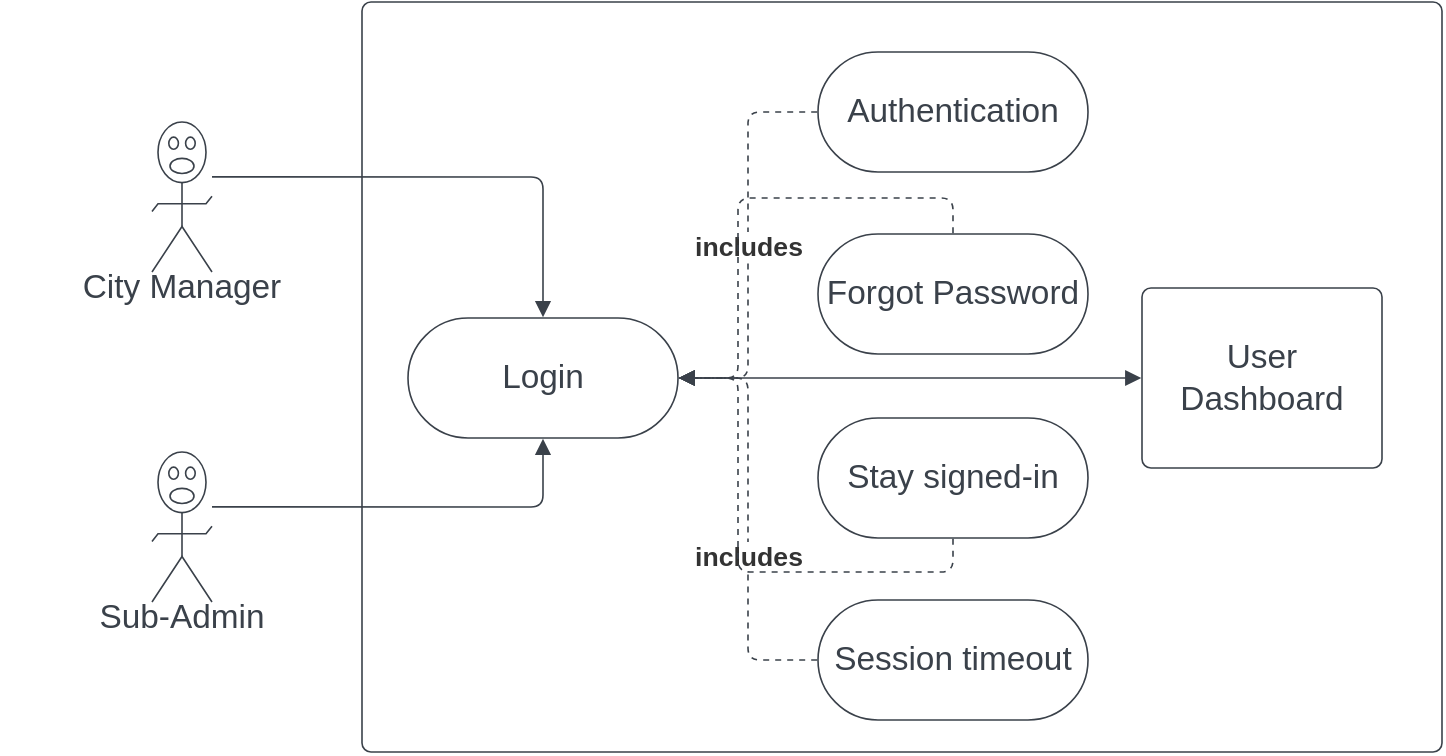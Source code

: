 <mxfile version="20.5.3" type="device" pages="3"><diagram id="jWNrxcpt-G9r0WVNbMKK" name="Users"><mxGraphModel dx="1158" dy="555" grid="1" gridSize="10" guides="1" tooltips="1" connect="1" arrows="1" fold="1" page="1" pageScale="1" pageWidth="827" pageHeight="1169" math="0" shadow="0"><root><mxCell id="0"/><mxCell id="1" parent="0"/><UserObject label="" lucidchartObjectId="yZh8V0Gc64QO" id="uWPKsulD9rNbt4bxBwS5-1"><mxCell style="html=1;overflow=block;blockSpacing=1;whiteSpace=wrap;fontSize=13;spacing=3.8;strokeColor=#3a414a;strokeOpacity=100;rounded=1;absoluteArcSize=1;arcSize=9;strokeWidth=0.8;" vertex="1" parent="1"><mxGeometry x="220" y="110" width="540" height="375" as="geometry"/></mxCell></UserObject><UserObject label="Login" lucidchartObjectId="q2h81jKh~KDz" id="uWPKsulD9rNbt4bxBwS5-2"><mxCell style="html=1;overflow=block;blockSpacing=1;whiteSpace=wrap;rounded=1;arcSize=50;fontSize=16.7;fontColor=#3a414a;spacing=3.8;strokeColor=#3a414a;strokeOpacity=100;strokeWidth=0.8;" vertex="1" parent="1"><mxGeometry x="243" y="268" width="135" height="60" as="geometry"/></mxCell></UserObject><UserObject label="" lucidchartObjectId="82h8BIfQ_LFm" id="uWPKsulD9rNbt4bxBwS5-3"><mxCell style="html=1;jettySize=18;whiteSpace=wrap;fontSize=13;strokeColor=#3a414a;strokeOpacity=100;strokeWidth=0.8;rounded=1;arcSize=12;edgeStyle=orthogonalEdgeStyle;startArrow=none;endArrow=block;endFill=1;exitX=1;exitY=0.366;exitPerimeter=0;entryX=0.5;entryY=-0.006;entryPerimeter=0;" edge="1" parent="1" source="uWPKsulD9rNbt4bxBwS5-5" target="uWPKsulD9rNbt4bxBwS5-2"><mxGeometry width="100" height="100" relative="1" as="geometry"><Array as="points"><mxPoint x="310" y="197"/></Array></mxGeometry></mxCell></UserObject><mxCell id="uWPKsulD9rNbt4bxBwS5-4" value="" style="group;dropTarget=0;pointerEvents=0;" vertex="1" parent="1"><mxGeometry x="40" y="170" width="180" height="105" as="geometry"/></mxCell><UserObject label="" lucidchartObjectId="mZh86he4M5zM" id="uWPKsulD9rNbt4bxBwS5-5"><mxCell style="html=1;overflow=block;blockSpacing=1;whiteSpace=wrap;shape=mxgraph.lean_mapping.verbal;fontSize=13;spacing=0;strokeColor=#3a414a;strokeOpacity=100;rounded=1;absoluteArcSize=1;arcSize=9;strokeWidth=0.8;" vertex="1" parent="uWPKsulD9rNbt4bxBwS5-4"><mxGeometry x="75" width="30" height="75" as="geometry"/></mxCell></UserObject><UserObject label="City Manager" lucidchartObjectId="Z4h8nuD.qc~n" id="uWPKsulD9rNbt4bxBwS5-6"><mxCell style="html=1;overflow=block;blockSpacing=1;whiteSpace=wrap;fontSize=16.7;fontColor=#3a414a;spacing=3.8;strokeOpacity=0;fillOpacity=0;rounded=1;absoluteArcSize=1;arcSize=9;fillColor=#ffffff;strokeWidth=0.8;" vertex="1" parent="uWPKsulD9rNbt4bxBwS5-4"><mxGeometry y="60" width="180" height="45" as="geometry"/></mxCell></UserObject><mxCell id="uWPKsulD9rNbt4bxBwS5-7" value="" style="group;dropTarget=0;pointerEvents=0;" vertex="1" parent="1"><mxGeometry x="40" y="335" width="180" height="107" as="geometry"/></mxCell><UserObject label="" lucidchartObjectId="g6h8qJJZqXHo" id="uWPKsulD9rNbt4bxBwS5-8"><mxCell style="html=1;overflow=block;blockSpacing=1;whiteSpace=wrap;shape=mxgraph.lean_mapping.verbal;fontSize=13;spacing=0;strokeColor=#3a414a;strokeOpacity=100;rounded=1;absoluteArcSize=1;arcSize=9;strokeWidth=0.8;" vertex="1" parent="uWPKsulD9rNbt4bxBwS5-7"><mxGeometry x="75" width="30" height="75" as="geometry"/></mxCell></UserObject><UserObject label="Sub-Admin" lucidchartObjectId="g6h8cE0UDN9p" id="uWPKsulD9rNbt4bxBwS5-9"><mxCell style="html=1;overflow=block;blockSpacing=1;whiteSpace=wrap;fontSize=16.7;fontColor=#3a414a;spacing=3.8;strokeOpacity=0;fillOpacity=0;rounded=1;absoluteArcSize=1;arcSize=9;fillColor=#ffffff;strokeWidth=0.8;" vertex="1" parent="uWPKsulD9rNbt4bxBwS5-7"><mxGeometry y="59" width="180" height="48" as="geometry"/></mxCell></UserObject><UserObject label="Authentication" lucidchartObjectId="wai8hxqhTh-p" id="uWPKsulD9rNbt4bxBwS5-10"><mxCell style="html=1;overflow=block;blockSpacing=1;whiteSpace=wrap;rounded=1;arcSize=50;fontSize=16.7;fontColor=#3a414a;spacing=3.8;strokeColor=#3a414a;strokeOpacity=100;strokeWidth=0.8;" vertex="1" parent="1"><mxGeometry x="448" y="135" width="135" height="60" as="geometry"/></mxCell></UserObject><UserObject label="Stay signed-in" lucidchartObjectId="xai8FbJ4L5y2" id="uWPKsulD9rNbt4bxBwS5-11"><mxCell style="html=1;overflow=block;blockSpacing=1;whiteSpace=wrap;rounded=1;arcSize=50;fontSize=16.7;fontColor=#3a414a;spacing=3.8;strokeColor=#3a414a;strokeOpacity=100;strokeWidth=0.8;" vertex="1" parent="1"><mxGeometry x="448" y="318" width="135" height="60" as="geometry"/></mxCell></UserObject><UserObject label="Session timeout" lucidchartObjectId="yai8fsPDr_Tx" id="uWPKsulD9rNbt4bxBwS5-12"><mxCell style="html=1;overflow=block;blockSpacing=1;whiteSpace=wrap;rounded=1;arcSize=50;fontSize=16.7;fontColor=#3a414a;spacing=3.8;strokeColor=#3a414a;strokeOpacity=100;strokeWidth=0.8;" vertex="1" parent="1"><mxGeometry x="448" y="409" width="135" height="60" as="geometry"/></mxCell></UserObject><UserObject label="Forgot Password" lucidchartObjectId="Kai87-ap1DCA" id="uWPKsulD9rNbt4bxBwS5-13"><mxCell style="html=1;overflow=block;blockSpacing=1;whiteSpace=wrap;rounded=1;arcSize=50;fontSize=16.7;fontColor=#3a414a;spacing=3.8;strokeColor=#3a414a;strokeOpacity=100;strokeWidth=0.8;" vertex="1" parent="1"><mxGeometry x="448" y="226" width="135" height="60" as="geometry"/></mxCell></UserObject><UserObject label="" lucidchartObjectId="Gci8zUSdOqdt" id="uWPKsulD9rNbt4bxBwS5-14"><mxCell style="html=1;jettySize=18;whiteSpace=wrap;fontSize=13;strokeColor=#3a414a;strokeOpacity=100;dashed=1;fixDash=1;strokeWidth=0.8;rounded=1;arcSize=12;edgeStyle=orthogonalEdgeStyle;startArrow=none;endArrow=block;endFill=1;exitX=-0.003;exitY=0.5;exitPerimeter=0;entryX=1.003;entryY=0.5;entryPerimeter=0;" edge="1" parent="1" source="uWPKsulD9rNbt4bxBwS5-10" target="uWPKsulD9rNbt4bxBwS5-2"><mxGeometry width="100" height="100" relative="1" as="geometry"><Array as="points"/></mxGeometry></mxCell></UserObject><mxCell id="uWPKsulD9rNbt4bxBwS5-15" value="includes" style="text;html=1;resizable=0;labelBackgroundColor=default;align=center;verticalAlign=middle;fontStyle=1;fontColor=#333333;fontSize=13.3;" vertex="1" parent="uWPKsulD9rNbt4bxBwS5-14"><mxGeometry relative="1" as="geometry"/></mxCell><UserObject label="" lucidchartObjectId="vdi8HotN_A3S" id="uWPKsulD9rNbt4bxBwS5-16"><mxCell style="html=1;jettySize=18;whiteSpace=wrap;fontSize=13;strokeColor=#3a414a;strokeOpacity=100;dashed=1;fixDash=1;strokeWidth=0.8;rounded=1;arcSize=12;edgeStyle=orthogonalEdgeStyle;startArrow=none;endArrow=block;endFill=1;exitX=-0.003;exitY=0.5;exitPerimeter=0;entryX=1.003;entryY=0.5;entryPerimeter=0;" edge="1" parent="1" source="uWPKsulD9rNbt4bxBwS5-12" target="uWPKsulD9rNbt4bxBwS5-2"><mxGeometry width="100" height="100" relative="1" as="geometry"><Array as="points"/></mxGeometry></mxCell></UserObject><mxCell id="uWPKsulD9rNbt4bxBwS5-17" value="includes" style="text;html=1;resizable=0;labelBackgroundColor=default;align=center;verticalAlign=middle;fontStyle=1;fontColor=#333333;fontSize=13.3;" vertex="1" parent="uWPKsulD9rNbt4bxBwS5-16"><mxGeometry x="-0.179" relative="1" as="geometry"/></mxCell><UserObject label="User Dashboard" lucidchartObjectId="4ei8tPPJ-1Ih" id="uWPKsulD9rNbt4bxBwS5-18"><mxCell style="html=1;overflow=block;blockSpacing=1;whiteSpace=wrap;fontSize=16.7;fontColor=#3a414a;spacing=9;strokeColor=#3a414a;strokeOpacity=100;rounded=1;absoluteArcSize=1;arcSize=9;strokeWidth=0.8;" vertex="1" parent="1"><mxGeometry x="610" y="253" width="120" height="90" as="geometry"/></mxCell></UserObject><UserObject label="" lucidchartObjectId="-fi8sCuVR3wq" id="uWPKsulD9rNbt4bxBwS5-19"><mxCell style="html=1;jettySize=18;whiteSpace=wrap;fontSize=13;strokeColor=#3a414a;strokeOpacity=100;dashed=1;fixDash=1;strokeWidth=0.8;rounded=1;arcSize=12;edgeStyle=orthogonalEdgeStyle;startArrow=none;endArrow=block;endFill=1;exitX=0.5;exitY=1.006;exitPerimeter=0;entryX=1.003;entryY=0.5;entryPerimeter=0;" edge="1" parent="1" source="uWPKsulD9rNbt4bxBwS5-11" target="uWPKsulD9rNbt4bxBwS5-2"><mxGeometry width="100" height="100" relative="1" as="geometry"><Array as="points"><mxPoint x="515" y="395"/><mxPoint x="408" y="395"/><mxPoint x="408" y="298"/></Array></mxGeometry></mxCell></UserObject><UserObject label="" lucidchartObjectId="xgi8L9If5k~I" id="uWPKsulD9rNbt4bxBwS5-20"><mxCell style="html=1;jettySize=18;whiteSpace=wrap;fontSize=13;strokeColor=#3a414a;strokeOpacity=100;dashed=1;fixDash=1;strokeWidth=0.8;rounded=1;arcSize=12;edgeStyle=orthogonalEdgeStyle;startArrow=none;endArrow=block;endFill=1;exitX=0.5;exitY=-0.006;exitPerimeter=0;entryX=1.003;entryY=0.5;entryPerimeter=0;" edge="1" parent="1" source="uWPKsulD9rNbt4bxBwS5-13" target="uWPKsulD9rNbt4bxBwS5-2"><mxGeometry width="100" height="100" relative="1" as="geometry"><Array as="points"><mxPoint x="515" y="208"/><mxPoint x="408" y="208"/><mxPoint x="408" y="298"/></Array></mxGeometry></mxCell></UserObject><UserObject label="" lucidchartObjectId="1gi8QWDxE4xt" id="uWPKsulD9rNbt4bxBwS5-21"><mxCell style="html=1;jettySize=18;whiteSpace=wrap;fontSize=13;strokeColor=#3a414a;strokeOpacity=100;strokeWidth=0.8;rounded=1;arcSize=12;edgeStyle=orthogonalEdgeStyle;startArrow=none;endArrow=block;endFill=1;exitX=1.003;exitY=0.5;exitPerimeter=0;entryX=-0.003;entryY=0.5;entryPerimeter=0;" edge="1" parent="1" source="uWPKsulD9rNbt4bxBwS5-2" target="uWPKsulD9rNbt4bxBwS5-18"><mxGeometry width="100" height="100" relative="1" as="geometry"><Array as="points"/></mxGeometry></mxCell></UserObject><UserObject label="" lucidchartObjectId="lji89jIWmPvX" id="uWPKsulD9rNbt4bxBwS5-22"><mxCell style="html=1;jettySize=18;whiteSpace=wrap;fontSize=13;strokeColor=#3a414a;strokeOpacity=100;strokeWidth=0.8;rounded=1;arcSize=12;edgeStyle=orthogonalEdgeStyle;startArrow=none;endArrow=block;endFill=1;exitX=1;exitY=0.366;exitPerimeter=0;entryX=0.5;entryY=1.006;entryPerimeter=0;" edge="1" parent="1" source="uWPKsulD9rNbt4bxBwS5-8" target="uWPKsulD9rNbt4bxBwS5-2"><mxGeometry width="100" height="100" relative="1" as="geometry"><Array as="points"/></mxGeometry></mxCell></UserObject></root></mxGraphModel></diagram><diagram id="nD_mkaNszVFnDyyqOYd2" name="City Manager"><mxGraphModel dx="1544" dy="740" grid="1" gridSize="10" guides="1" tooltips="1" connect="1" arrows="1" fold="1" page="1" pageScale="1" pageWidth="827" pageHeight="1169" math="0" shadow="0"><root><mxCell id="0"/><mxCell id="1" parent="0"/><UserObject label="" lucidchartObjectId="2Ni89EU.1Wz2" id="LES6F8_XisAe6wS_h-GC-1"><mxCell style="html=1;overflow=block;blockSpacing=1;whiteSpace=wrap;fontSize=13;spacing=3.8;strokeColor=#3a414a;strokeOpacity=100;rounded=1;absoluteArcSize=1;arcSize=9;strokeWidth=0.8;" vertex="1" parent="1"><mxGeometry x="259" y="45" width="867" height="615" as="geometry"/></mxCell></UserObject><mxCell id="LES6F8_XisAe6wS_h-GC-2" value="" style="group;dropTarget=0;pointerEvents=0;" vertex="1" parent="1"><mxGeometry x="78" y="240" width="180" height="122" as="geometry"/></mxCell><UserObject label="" lucidchartObjectId="awi8YwN2_wP3" id="LES6F8_XisAe6wS_h-GC-3"><mxCell style="html=1;overflow=block;blockSpacing=1;whiteSpace=wrap;shape=mxgraph.lean_mapping.verbal;fontSize=13;spacing=0;strokeColor=#3a414a;strokeOpacity=100;rounded=1;absoluteArcSize=1;arcSize=9;strokeWidth=0.8;" vertex="1" parent="LES6F8_XisAe6wS_h-GC-2"><mxGeometry x="75" width="30" height="75" as="geometry"/></mxCell></UserObject><UserObject label="City Manager" lucidchartObjectId="awi8Rq0fU87Q" id="LES6F8_XisAe6wS_h-GC-4"><mxCell style="html=1;overflow=block;blockSpacing=1;whiteSpace=wrap;fontSize=16.7;fontColor=#3a414a;spacing=3.8;strokeOpacity=0;fillOpacity=0;rounded=1;absoluteArcSize=1;arcSize=9;fillColor=#ffffff;strokeWidth=0.8;" vertex="1" parent="LES6F8_XisAe6wS_h-GC-2"><mxGeometry y="74" width="180" height="48" as="geometry"/></mxCell></UserObject><UserObject label="Dashboard features" lucidchartObjectId="awi8bAdSiJ0~" id="LES6F8_XisAe6wS_h-GC-5"><mxCell style="html=1;overflow=block;blockSpacing=1;whiteSpace=wrap;rounded=1;arcSize=50;fontSize=16.7;fontColor=#3a414a;spacing=3.8;strokeColor=#3a414a;strokeOpacity=100;strokeWidth=0.8;" vertex="1" parent="1"><mxGeometry x="349" y="270" width="120" height="60" as="geometry"/></mxCell></UserObject><mxCell id="LES6F8_XisAe6wS_h-GC-6" value="" style="group;dropTarget=0;pointerEvents=0;" vertex="1" parent="1"><mxGeometry x="589" y="180" width="120" height="240" as="geometry"/></mxCell><UserObject label="User Management" lucidchartObjectId="awi8DOkAe4M_" id="LES6F8_XisAe6wS_h-GC-7"><mxCell style="html=1;overflow=block;blockSpacing=1;whiteSpace=wrap;rounded=1;arcSize=50;fontSize=16.7;fontColor=#3a414a;spacing=3.8;strokeColor=#3a414a;strokeOpacity=100;strokeWidth=0.8;" vertex="1" parent="LES6F8_XisAe6wS_h-GC-6"><mxGeometry width="120" height="60" as="geometry"/></mxCell></UserObject><UserObject label="Approval system" lucidchartObjectId="awi8a5ugulCZ" id="LES6F8_XisAe6wS_h-GC-8"><mxCell style="html=1;overflow=block;blockSpacing=1;whiteSpace=wrap;rounded=1;arcSize=50;fontSize=16.7;fontColor=#3a414a;spacing=3.8;strokeColor=#3a414a;strokeOpacity=100;strokeWidth=0.8;" vertex="1" parent="LES6F8_XisAe6wS_h-GC-6"><mxGeometry y="86" width="120" height="68" as="geometry"/></mxCell></UserObject><UserObject label="Report generation" lucidchartObjectId="awi8N.1Ap77v" id="LES6F8_XisAe6wS_h-GC-9"><mxCell style="html=1;overflow=block;blockSpacing=1;whiteSpace=wrap;rounded=1;arcSize=50;fontSize=16.7;fontColor=#3a414a;spacing=3.8;strokeColor=#3a414a;strokeOpacity=100;strokeWidth=0.8;" vertex="1" parent="LES6F8_XisAe6wS_h-GC-6"><mxGeometry y="180" width="120" height="60" as="geometry"/></mxCell></UserObject><UserObject label="Remove" lucidchartObjectId="awi8l-bF0ADI" id="LES6F8_XisAe6wS_h-GC-10"><mxCell style="html=1;overflow=block;blockSpacing=1;whiteSpace=wrap;rounded=1;arcSize=50;fontSize=16.7;fontColor=#3a414a;spacing=3.8;strokeColor=#3a414a;strokeOpacity=100;strokeWidth=0.8;" vertex="1" parent="1"><mxGeometry x="882" y="75" width="120" height="60" as="geometry"/></mxCell></UserObject><UserObject label="Add" lucidchartObjectId="awi8BWq25Iwz" id="LES6F8_XisAe6wS_h-GC-11"><mxCell style="html=1;overflow=block;blockSpacing=1;whiteSpace=wrap;rounded=1;arcSize=50;fontSize=16.7;fontColor=#3a414a;spacing=3.8;strokeColor=#3a414a;strokeOpacity=100;strokeWidth=0.8;" vertex="1" parent="1"><mxGeometry x="735" y="75" width="120" height="60" as="geometry"/></mxCell></UserObject><UserObject label="" lucidchartObjectId="9wi8WI3UX2D9" id="LES6F8_XisAe6wS_h-GC-12"><mxCell style="html=1;jettySize=18;whiteSpace=wrap;fontSize=13;strokeColor=#3a414a;strokeOpacity=100;dashed=1;fixDash=1;strokeWidth=0.8;rounded=1;arcSize=12;edgeStyle=orthogonalEdgeStyle;startArrow=none;endArrow=block;endFill=1;exitX=-0.003;exitY=0.5;exitPerimeter=0;entryX=1.003;entryY=0.5;entryPerimeter=0;" edge="1" parent="1" source="LES6F8_XisAe6wS_h-GC-10" target="LES6F8_XisAe6wS_h-GC-7"><mxGeometry width="100" height="100" relative="1" as="geometry"><Array as="points"><mxPoint x="882" y="210"/></Array></mxGeometry></mxCell></UserObject><mxCell id="LES6F8_XisAe6wS_h-GC-13" value="includes" style="text;html=1;resizable=0;labelBackgroundColor=default;align=center;verticalAlign=middle;fontStyle=1;fontColor=#333333;fontSize=13.3;" vertex="1" parent="LES6F8_XisAe6wS_h-GC-12"><mxGeometry x="0.582" relative="1" as="geometry"/></mxCell><UserObject label="" lucidchartObjectId="8xi8dvuTf1--" id="LES6F8_XisAe6wS_h-GC-14"><mxCell style="html=1;jettySize=18;whiteSpace=wrap;fontSize=13;strokeColor=#3a414a;strokeOpacity=100;dashed=1;fixDash=1;strokeWidth=0.8;rounded=1;arcSize=12;edgeStyle=orthogonalEdgeStyle;startArrow=none;endArrow=block;endFill=1;exitX=-0.003;exitY=0.5;exitPerimeter=0;entryX=0.5;entryY=-0.006;entryPerimeter=0;" edge="1" parent="1" source="LES6F8_XisAe6wS_h-GC-19" target="LES6F8_XisAe6wS_h-GC-8"><mxGeometry width="100" height="100" relative="1" as="geometry"><Array as="points"><mxPoint x="959" y="210"/><mxPoint x="959" y="248"/><mxPoint x="649" y="248"/></Array></mxGeometry></mxCell></UserObject><mxCell id="LES6F8_XisAe6wS_h-GC-15" value="includes" style="text;html=1;resizable=0;labelBackgroundColor=default;align=center;verticalAlign=middle;fontStyle=1;fontColor=#333333;fontSize=13.3;" vertex="1" parent="LES6F8_XisAe6wS_h-GC-14"><mxGeometry relative="1" as="geometry"/></mxCell><UserObject label="" lucidchartObjectId="fyi8JS0uCQGy" id="LES6F8_XisAe6wS_h-GC-16"><mxCell style="html=1;jettySize=18;whiteSpace=wrap;fontSize=13;strokeColor=#3a414a;strokeOpacity=100;dashed=1;fixDash=1;strokeWidth=0.8;rounded=1;arcSize=12;edgeStyle=orthogonalEdgeStyle;startArrow=none;endArrow=block;endFill=1;exitX=-0.003;exitY=0.5;exitPerimeter=0;entryX=1.003;entryY=0.5;entryPerimeter=0;" edge="1" parent="1" source="LES6F8_XisAe6wS_h-GC-20" target="LES6F8_XisAe6wS_h-GC-8"><mxGeometry width="100" height="100" relative="1" as="geometry"><Array as="points"/></mxGeometry></mxCell></UserObject><mxCell id="LES6F8_XisAe6wS_h-GC-17" value="includes" style="text;html=1;resizable=0;labelBackgroundColor=default;align=center;verticalAlign=middle;fontStyle=1;fontColor=#333333;fontSize=13.3;" vertex="1" parent="LES6F8_XisAe6wS_h-GC-16"><mxGeometry x="0.195" relative="1" as="geometry"/></mxCell><mxCell id="LES6F8_XisAe6wS_h-GC-18" value="" style="group;dropTarget=0;pointerEvents=0;" vertex="1" parent="1"><mxGeometry x="975" y="180" width="120" height="240" as="geometry"/></mxCell><UserObject label="Rerouting of buses" lucidchartObjectId="yxi8yCJWNO9y" id="LES6F8_XisAe6wS_h-GC-19"><mxCell style="html=1;overflow=block;blockSpacing=1;whiteSpace=wrap;rounded=1;arcSize=50;fontSize=16.7;fontColor=#3a414a;spacing=3.8;strokeColor=#3a414a;strokeOpacity=100;strokeWidth=0.8;" vertex="1" parent="LES6F8_XisAe6wS_h-GC-18"><mxGeometry width="120" height="60" as="geometry"/></mxCell></UserObject><UserObject label="Rescheduling of DART and Luas" lucidchartObjectId="Dxi88WaPJCK1" id="LES6F8_XisAe6wS_h-GC-20"><mxCell style="html=1;overflow=block;blockSpacing=1;whiteSpace=wrap;rounded=1;arcSize=50;fontSize=16.7;fontColor=#3a414a;spacing=3.8;strokeColor=#3a414a;strokeOpacity=100;strokeWidth=0.8;" vertex="1" parent="LES6F8_XisAe6wS_h-GC-18"><mxGeometry y="80" width="120" height="74" as="geometry"/></mxCell></UserObject><UserObject label="Bin collecting Schedules" lucidchartObjectId="Exi84T6zAIcc" id="LES6F8_XisAe6wS_h-GC-21"><mxCell style="html=1;overflow=block;blockSpacing=1;whiteSpace=wrap;rounded=1;arcSize=50;fontSize=16.7;fontColor=#3a414a;spacing=3.8;strokeColor=#3a414a;strokeOpacity=100;strokeWidth=0.8;" vertex="1" parent="LES6F8_XisAe6wS_h-GC-18"><mxGeometry y="180" width="120" height="60" as="geometry"/></mxCell></UserObject><UserObject label="" lucidchartObjectId="wyi8m4Y3mpF_" id="LES6F8_XisAe6wS_h-GC-22"><mxCell style="html=1;jettySize=18;whiteSpace=wrap;fontSize=13;strokeColor=#3a414a;strokeOpacity=100;dashed=1;fixDash=1;strokeWidth=0.8;rounded=1;arcSize=12;edgeStyle=orthogonalEdgeStyle;startArrow=none;endArrow=block;endFill=1;exitX=-0.003;exitY=0.5;exitPerimeter=0;entryX=0.5;entryY=1.006;entryPerimeter=0;" edge="1" parent="1" source="LES6F8_XisAe6wS_h-GC-21" target="LES6F8_XisAe6wS_h-GC-8"><mxGeometry width="100" height="100" relative="1" as="geometry"><Array as="points"><mxPoint x="959" y="390"/><mxPoint x="959" y="353"/><mxPoint x="649" y="353"/></Array></mxGeometry></mxCell></UserObject><mxCell id="LES6F8_XisAe6wS_h-GC-23" value="includes" style="text;html=1;resizable=0;labelBackgroundColor=default;align=center;verticalAlign=middle;fontStyle=1;fontColor=#333333;fontSize=13.3;" vertex="1" parent="LES6F8_XisAe6wS_h-GC-22"><mxGeometry relative="1" as="geometry"/></mxCell><UserObject label="Carbon emission" lucidchartObjectId="mzi8B6Daj5g." id="LES6F8_XisAe6wS_h-GC-24"><mxCell style="html=1;overflow=block;blockSpacing=1;whiteSpace=wrap;rounded=1;arcSize=50;fontSize=16.7;fontColor=#3a414a;spacing=3.8;strokeColor=#3a414a;strokeOpacity=100;strokeWidth=0.8;" vertex="1" parent="1"><mxGeometry x="589" y="461" width="120" height="68" as="geometry"/></mxCell></UserObject><UserObject label="Traffic desity" lucidchartObjectId="tzi8s4E_.8T6" id="LES6F8_XisAe6wS_h-GC-25"><mxCell style="html=1;overflow=block;blockSpacing=1;whiteSpace=wrap;rounded=1;arcSize=50;fontSize=16.7;fontColor=#3a414a;spacing=3.8;strokeColor=#3a414a;strokeOpacity=100;strokeWidth=0.8;" vertex="1" parent="1"><mxGeometry x="735" y="466" width="120" height="60" as="geometry"/></mxCell></UserObject><UserObject label="Approval and denial" lucidchartObjectId="Azi8QEigJa-6" id="LES6F8_XisAe6wS_h-GC-26"><mxCell style="html=1;overflow=block;blockSpacing=1;whiteSpace=wrap;rounded=1;arcSize=50;fontSize=16.7;fontColor=#3a414a;spacing=3.8;strokeColor=#3a414a;strokeOpacity=100;strokeWidth=0.8;" vertex="1" parent="1"><mxGeometry x="882" y="466" width="120" height="60" as="geometry"/></mxCell></UserObject><UserObject label="" lucidchartObjectId="Lzi8Tp9Yi7MZ" id="LES6F8_XisAe6wS_h-GC-27"><mxCell style="html=1;jettySize=18;whiteSpace=wrap;fontSize=13;strokeColor=#3a414a;strokeOpacity=100;dashed=1;fixDash=1;strokeWidth=0.8;rounded=1;arcSize=12;edgeStyle=orthogonalEdgeStyle;startArrow=none;endArrow=block;endFill=1;exitX=0.5;exitY=-0.006;exitPerimeter=0;entryX=-0.003;entryY=0.5;entryPerimeter=0;" edge="1" parent="1" source="LES6F8_XisAe6wS_h-GC-24" target="LES6F8_XisAe6wS_h-GC-9"><mxGeometry width="100" height="100" relative="1" as="geometry"><Array as="points"/></mxGeometry></mxCell></UserObject><mxCell id="LES6F8_XisAe6wS_h-GC-28" value="includes" style="text;html=1;resizable=0;labelBackgroundColor=default;align=center;verticalAlign=middle;fontStyle=1;fontColor=#333333;fontSize=13.3;" vertex="1" parent="LES6F8_XisAe6wS_h-GC-27"><mxGeometry relative="1" as="geometry"/></mxCell><UserObject label="" lucidchartObjectId="Pzi8amyEXHyD" id="LES6F8_XisAe6wS_h-GC-29"><mxCell style="html=1;jettySize=18;whiteSpace=wrap;fontSize=13;strokeColor=#3a414a;strokeOpacity=100;dashed=1;fixDash=1;strokeWidth=0.8;rounded=1;arcSize=12;edgeStyle=orthogonalEdgeStyle;startArrow=none;endArrow=block;endFill=1;exitX=0.5;exitY=-0.006;exitPerimeter=0;entryX=0.5;entryY=1.006;entryPerimeter=0;" edge="1" parent="1" source="LES6F8_XisAe6wS_h-GC-25" target="LES6F8_XisAe6wS_h-GC-9"><mxGeometry width="100" height="100" relative="1" as="geometry"><Array as="points"><mxPoint x="795" y="430"/><mxPoint x="649" y="430"/></Array></mxGeometry></mxCell></UserObject><mxCell id="LES6F8_XisAe6wS_h-GC-30" value="includes" style="text;html=1;resizable=0;labelBackgroundColor=default;align=center;verticalAlign=middle;fontStyle=1;fontColor=#333333;fontSize=13.3;" vertex="1" parent="LES6F8_XisAe6wS_h-GC-29"><mxGeometry x="0.136" relative="1" as="geometry"/></mxCell><UserObject label="" lucidchartObjectId="Xzi8VWmy0c~F" id="LES6F8_XisAe6wS_h-GC-31"><mxCell style="html=1;jettySize=18;whiteSpace=wrap;fontSize=13;strokeColor=#3a414a;strokeOpacity=100;dashed=1;fixDash=1;strokeWidth=0.8;rounded=1;arcSize=12;edgeStyle=orthogonalEdgeStyle;startArrow=none;endArrow=block;endFill=1;exitX=0.5;exitY=-0.006;exitPerimeter=0;entryX=1.003;entryY=0.5;entryPerimeter=0;" edge="1" parent="1" source="LES6F8_XisAe6wS_h-GC-26" target="LES6F8_XisAe6wS_h-GC-9"><mxGeometry width="100" height="100" relative="1" as="geometry"><Array as="points"/></mxGeometry></mxCell></UserObject><mxCell id="LES6F8_XisAe6wS_h-GC-32" value="includes" style="text;html=1;resizable=0;labelBackgroundColor=default;align=center;verticalAlign=middle;fontStyle=1;fontColor=#333333;fontSize=13.3;" vertex="1" parent="LES6F8_XisAe6wS_h-GC-31"><mxGeometry relative="1" as="geometry"/></mxCell><UserObject label="Update" lucidchartObjectId="fAi89nLbH4jI" id="LES6F8_XisAe6wS_h-GC-33"><mxCell style="html=1;overflow=block;blockSpacing=1;whiteSpace=wrap;rounded=1;arcSize=50;fontSize=16.7;fontColor=#3a414a;spacing=3.8;strokeColor=#3a414a;strokeOpacity=100;strokeWidth=0.8;" vertex="1" parent="1"><mxGeometry x="589" y="75" width="120" height="60" as="geometry"/></mxCell></UserObject><UserObject label="" lucidchartObjectId="RAi8rQ8EgB7S" id="LES6F8_XisAe6wS_h-GC-34"><mxCell style="html=1;jettySize=18;whiteSpace=wrap;fontSize=13;strokeColor=#3a414a;strokeOpacity=100;dashed=1;fixDash=1;strokeWidth=0.8;rounded=1;arcSize=12;edgeStyle=orthogonalEdgeStyle;startArrow=none;endArrow=block;endFill=1;exitX=0.5;exitY=1.006;exitPerimeter=0;entryX=0.5;entryY=-0.006;entryPerimeter=0;" edge="1" parent="1" source="LES6F8_XisAe6wS_h-GC-11" target="LES6F8_XisAe6wS_h-GC-7"><mxGeometry width="100" height="100" relative="1" as="geometry"><Array as="points"/></mxGeometry></mxCell></UserObject><mxCell id="LES6F8_XisAe6wS_h-GC-35" value="includes" style="text;html=1;resizable=0;labelBackgroundColor=default;align=center;verticalAlign=middle;fontStyle=1;fontColor=#333333;fontSize=13.3;" vertex="1" parent="LES6F8_XisAe6wS_h-GC-34"><mxGeometry relative="1" as="geometry"/></mxCell><UserObject label="" lucidchartObjectId="XAi8Oc8nrnEn" id="LES6F8_XisAe6wS_h-GC-36"><mxCell style="html=1;jettySize=18;whiteSpace=wrap;fontSize=13;strokeColor=#3a414a;strokeOpacity=100;dashed=1;fixDash=1;strokeWidth=0.8;rounded=1;arcSize=12;edgeStyle=orthogonalEdgeStyle;startArrow=none;endArrow=block;endFill=1;exitX=0.5;exitY=1.006;exitPerimeter=0;entryX=-0.003;entryY=0.5;entryPerimeter=0;" edge="1" parent="1" source="LES6F8_XisAe6wS_h-GC-33" target="LES6F8_XisAe6wS_h-GC-7"><mxGeometry width="100" height="100" relative="1" as="geometry"><Array as="points"><mxPoint x="649" y="150"/><mxPoint x="558" y="150"/><mxPoint x="558" y="210"/></Array></mxGeometry></mxCell></UserObject><mxCell id="LES6F8_XisAe6wS_h-GC-37" value="includes" style="text;html=1;resizable=0;labelBackgroundColor=default;align=center;verticalAlign=middle;fontStyle=1;fontColor=#333333;fontSize=13.3;" vertex="1" parent="LES6F8_XisAe6wS_h-GC-36"><mxGeometry x="-0.285" relative="1" as="geometry"/></mxCell><UserObject label="" lucidchartObjectId="WBi8tOMeZfXx" id="LES6F8_XisAe6wS_h-GC-38"><mxCell style="html=1;jettySize=18;whiteSpace=wrap;fontSize=13;strokeColor=#3a414a;strokeOpacity=100;strokeWidth=0.8;rounded=1;arcSize=12;edgeStyle=orthogonalEdgeStyle;startArrow=none;endArrow=block;endFill=1;exitX=0.568;exitY=0.8;exitPerimeter=0;entryX=-0.003;entryY=0.5;entryPerimeter=0;" edge="1" parent="1" source="LES6F8_XisAe6wS_h-GC-3" target="LES6F8_XisAe6wS_h-GC-5"><mxGeometry width="100" height="100" relative="1" as="geometry"><Array as="points"/></mxGeometry></mxCell></UserObject><UserObject label="" lucidchartObjectId="FCi8IkJ4~Ls1" id="LES6F8_XisAe6wS_h-GC-39"><mxCell style="html=1;jettySize=18;whiteSpace=wrap;fontSize=13;strokeColor=#3a414a;strokeOpacity=100;dashed=1;fixDash=1;strokeWidth=0.8;rounded=0;startArrow=none;endArrow=block;endFill=1;exitX=-0.003;exitY=0.5;exitPerimeter=0;entryX=0.5;entryY=-0.006;entryPerimeter=0;" edge="1" parent="1" source="LES6F8_XisAe6wS_h-GC-7" target="LES6F8_XisAe6wS_h-GC-5"><mxGeometry width="100" height="100" relative="1" as="geometry"><Array as="points"/></mxGeometry></mxCell></UserObject><mxCell id="LES6F8_XisAe6wS_h-GC-40" value="includes" style="text;html=1;resizable=0;labelBackgroundColor=default;align=center;verticalAlign=middle;fontStyle=1;fontColor=#333333;fontSize=13.3;" vertex="1" parent="LES6F8_XisAe6wS_h-GC-39"><mxGeometry relative="1" as="geometry"/></mxCell><UserObject label="" lucidchartObjectId="1Ci8wPNY8Biw" id="LES6F8_XisAe6wS_h-GC-41"><mxCell style="html=1;jettySize=18;whiteSpace=wrap;fontSize=13;strokeColor=#3a414a;strokeOpacity=100;dashed=1;fixDash=1;strokeWidth=0.8;rounded=1;arcSize=12;edgeStyle=orthogonalEdgeStyle;startArrow=none;endArrow=block;endFill=1;exitX=-0.003;exitY=0.5;exitPerimeter=0;entryX=1.003;entryY=0.5;entryPerimeter=0;" edge="1" parent="1" source="LES6F8_XisAe6wS_h-GC-8" target="LES6F8_XisAe6wS_h-GC-5"><mxGeometry width="100" height="100" relative="1" as="geometry"><Array as="points"/></mxGeometry></mxCell></UserObject><mxCell id="LES6F8_XisAe6wS_h-GC-42" value="includes" style="text;html=1;resizable=0;labelBackgroundColor=default;align=center;verticalAlign=middle;fontStyle=1;fontColor=#333333;fontSize=13.3;" vertex="1" parent="LES6F8_XisAe6wS_h-GC-41"><mxGeometry relative="1" as="geometry"/></mxCell><UserObject label="" lucidchartObjectId="7Ci8-M1s-JNX" id="LES6F8_XisAe6wS_h-GC-43"><mxCell style="html=1;jettySize=18;whiteSpace=wrap;fontSize=13;strokeColor=#3a414a;strokeOpacity=100;dashed=1;fixDash=1;strokeWidth=0.8;rounded=0;startArrow=none;endArrow=block;endFill=1;exitX=-0.003;exitY=0.5;exitPerimeter=0;entryX=0.5;entryY=1.006;entryPerimeter=0;" edge="1" parent="1" source="LES6F8_XisAe6wS_h-GC-9" target="LES6F8_XisAe6wS_h-GC-5"><mxGeometry width="100" height="100" relative="1" as="geometry"><Array as="points"/></mxGeometry></mxCell></UserObject><mxCell id="LES6F8_XisAe6wS_h-GC-44" value="includes" style="text;html=1;resizable=0;labelBackgroundColor=default;align=center;verticalAlign=middle;fontStyle=1;fontColor=#333333;fontSize=13.3;" vertex="1" parent="LES6F8_XisAe6wS_h-GC-43"><mxGeometry relative="1" as="geometry"/></mxCell><mxCell id="LES6F8_XisAe6wS_h-GC-45" value="" style="group;dropTarget=0;pointerEvents=0;" vertex="1" parent="1"><mxGeometry x="78" y="405" width="180" height="122" as="geometry"/></mxCell><UserObject label="" lucidchartObjectId="dKi8iftX0Nqo" id="LES6F8_XisAe6wS_h-GC-46"><mxCell style="html=1;overflow=block;blockSpacing=1;whiteSpace=wrap;shape=mxgraph.lean_mapping.verbal;fontSize=13;spacing=0;strokeColor=#3a414a;strokeOpacity=100;rounded=1;absoluteArcSize=1;arcSize=9;strokeWidth=0.8;" vertex="1" parent="LES6F8_XisAe6wS_h-GC-45"><mxGeometry x="75" width="30" height="75" as="geometry"/></mxCell></UserObject><UserObject label="Sub-admin" lucidchartObjectId="dKi8g108RkbO" id="LES6F8_XisAe6wS_h-GC-47"><mxCell style="html=1;overflow=block;blockSpacing=1;whiteSpace=wrap;fontSize=16.7;fontColor=#3a414a;spacing=3.8;strokeOpacity=0;fillOpacity=0;rounded=1;absoluteArcSize=1;arcSize=9;fillColor=#ffffff;strokeWidth=0.8;" vertex="1" parent="LES6F8_XisAe6wS_h-GC-45"><mxGeometry y="74" width="180" height="48" as="geometry"/></mxCell></UserObject><UserObject label="Possible Suggestion" lucidchartObjectId="FKi86PVmEj.k" id="LES6F8_XisAe6wS_h-GC-48"><mxCell style="html=1;overflow=block;blockSpacing=1;whiteSpace=wrap;rounded=1;arcSize=50;fontSize=16.7;fontColor=#3a414a;spacing=3.8;strokeColor=#3a414a;strokeOpacity=100;strokeWidth=0.8;" vertex="1" parent="1"><mxGeometry x="349" y="525" width="120" height="60" as="geometry"/></mxCell></UserObject><UserObject label="" lucidchartObjectId="eLi8rikcRrb~" id="LES6F8_XisAe6wS_h-GC-49"><mxCell style="html=1;jettySize=18;whiteSpace=wrap;fontSize=13;strokeColor=#3a414a;strokeOpacity=100;strokeWidth=0.8;rounded=1;arcSize=12;edgeStyle=orthogonalEdgeStyle;startArrow=none;endArrow=block;endFill=1;exitX=0.482;exitY=0.737;exitPerimeter=0;entryX=-0.003;entryY=0.5;entryPerimeter=0;" edge="1" parent="1" source="LES6F8_XisAe6wS_h-GC-46" target="LES6F8_XisAe6wS_h-GC-48"><mxGeometry width="100" height="100" relative="1" as="geometry"><Array as="points"/></mxGeometry></mxCell></UserObject><mxCell id="MzRqnKIFwwcj3Y3ZtOT1-3" value="response" style="edgeLabel;html=1;align=center;verticalAlign=middle;resizable=0;points=[];" vertex="1" connectable="0" parent="LES6F8_XisAe6wS_h-GC-49"><mxGeometry x="0.632" y="-1" relative="1" as="geometry"><mxPoint as="offset"/></mxGeometry></mxCell><UserObject label="" lucidchartObjectId="gNi8wd-~WInh" id="LES6F8_XisAe6wS_h-GC-50"><mxCell style="html=1;jettySize=18;whiteSpace=wrap;fontSize=13;strokeColor=#3a414a;strokeOpacity=100;dashed=1;fixDash=1;strokeWidth=0.8;rounded=0;startArrow=none;endArrow=block;endFill=1;exitX=1.003;exitY=0.5;exitPerimeter=0;entryX=-0.003;entryY=0.5;entryPerimeter=0;" edge="1" parent="1" source="LES6F8_XisAe6wS_h-GC-48" target="LES6F8_XisAe6wS_h-GC-8"><mxGeometry width="100" height="100" relative="1" as="geometry"><Array as="points"/></mxGeometry></mxCell></UserObject><mxCell id="LES6F8_XisAe6wS_h-GC-51" value="includes" style="text;html=1;resizable=0;labelBackgroundColor=default;align=center;verticalAlign=middle;fontStyle=1;fontColor=#333333;fontSize=13.3;" vertex="1" parent="LES6F8_XisAe6wS_h-GC-50"><mxGeometry x="-0.233" relative="1" as="geometry"/></mxCell><mxCell id="MzRqnKIFwwcj3Y3ZtOT1-1" style="edgeStyle=orthogonalEdgeStyle;rounded=0;orthogonalLoop=1;jettySize=auto;html=1;entryX=1;entryY=0.495;entryDx=0;entryDy=0;entryPerimeter=0;" edge="1" parent="1" source="LES6F8_XisAe6wS_h-GC-52" target="LES6F8_XisAe6wS_h-GC-46"><mxGeometry relative="1" as="geometry"/></mxCell><mxCell id="MzRqnKIFwwcj3Y3ZtOT1-2" value="request" style="edgeLabel;html=1;align=center;verticalAlign=middle;resizable=0;points=[];" vertex="1" connectable="0" parent="MzRqnKIFwwcj3Y3ZtOT1-1"><mxGeometry x="0.233" y="1" relative="1" as="geometry"><mxPoint x="63" as="offset"/></mxGeometry></mxCell><UserObject label="Raise a request for review" lucidchartObjectId="PPi8Q-J4ft~r" id="LES6F8_XisAe6wS_h-GC-52"><mxCell style="html=1;overflow=block;blockSpacing=1;whiteSpace=wrap;rounded=1;arcSize=50;fontSize=16.7;fontColor=#3a414a;spacing=3.8;strokeColor=#3a414a;strokeOpacity=100;strokeWidth=0.8;" vertex="1" parent="1"><mxGeometry x="349" y="409" width="120" height="68" as="geometry"/></mxCell></UserObject><UserObject label="" lucidchartObjectId="8Pi8W_EFfdSx" id="LES6F8_XisAe6wS_h-GC-53"><mxCell style="html=1;jettySize=18;whiteSpace=wrap;fontSize=13;strokeColor=#3a414a;strokeOpacity=100;dashed=1;fixDash=1;strokeWidth=0.8;rounded=1;arcSize=12;edgeStyle=orthogonalEdgeStyle;startArrow=none;endArrow=block;endFill=1;exitX=0.5;exitY=-0.006;exitPerimeter=0;entryX=0.5;entryY=1.006;entryPerimeter=0;" edge="1" parent="1" source="LES6F8_XisAe6wS_h-GC-52" target="LES6F8_XisAe6wS_h-GC-5"><mxGeometry width="100" height="100" relative="1" as="geometry"><Array as="points"/></mxGeometry></mxCell></UserObject><mxCell id="LES6F8_XisAe6wS_h-GC-54" value="includes" style="text;html=1;resizable=0;labelBackgroundColor=default;align=center;verticalAlign=middle;fontStyle=1;fontColor=#333333;fontSize=13.3;" vertex="1" parent="LES6F8_XisAe6wS_h-GC-53"><mxGeometry x="-0.247" relative="1" as="geometry"/></mxCell></root></mxGraphModel></diagram><diagram id="QeheJ31bCQIVc1a6nogi" name="Sub-admin"><mxGraphModel dx="1782" dy="755" grid="1" gridSize="10" guides="1" tooltips="1" connect="1" arrows="1" fold="1" page="1" pageScale="1" pageWidth="827" pageHeight="1169" math="0" shadow="0"><root><mxCell id="0"/><mxCell id="1" parent="0"/><UserObject label="" lucidchartObjectId="ydj8Mf2Chkvb" id="qxi0h1tT4L8C1LyeNFbG-1"><mxCell style="html=1;overflow=block;blockSpacing=1;whiteSpace=wrap;fontSize=13;spacing=3.8;strokeColor=#3a414a;strokeOpacity=100;rounded=1;absoluteArcSize=1;arcSize=9;strokeWidth=0.8;" vertex="1" parent="1"><mxGeometry x="330" y="150" width="885" height="510" as="geometry"/></mxCell></UserObject><mxCell id="qxi0h1tT4L8C1LyeNFbG-2" value="" style="group;dropTarget=0;pointerEvents=0;" vertex="1" parent="1"><mxGeometry x="1185" y="289" width="180" height="120" as="geometry"/></mxCell><UserObject label="" lucidchartObjectId="~-i8oC5YAtvw" id="qxi0h1tT4L8C1LyeNFbG-3"><mxCell style="html=1;overflow=block;blockSpacing=1;whiteSpace=wrap;shape=mxgraph.lean_mapping.verbal;fontSize=13;spacing=0;strokeColor=#3a414a;strokeOpacity=100;rounded=1;absoluteArcSize=1;arcSize=9;strokeWidth=0.8;" vertex="1" parent="qxi0h1tT4L8C1LyeNFbG-2"><mxGeometry x="75" width="30" height="75" as="geometry"/></mxCell></UserObject><UserObject label="Sub-admin" lucidchartObjectId="e_i8fD3U7hmr" id="qxi0h1tT4L8C1LyeNFbG-4"><mxCell style="html=1;overflow=block;blockSpacing=1;whiteSpace=wrap;fontSize=16.7;fontColor=#3a414a;spacing=3.8;strokeOpacity=0;fillOpacity=0;rounded=1;absoluteArcSize=1;arcSize=9;fillColor=#ffffff;strokeWidth=0.8;" vertex="1" parent="qxi0h1tT4L8C1LyeNFbG-2"><mxGeometry y="75" width="180" height="45" as="geometry"/></mxCell></UserObject><UserObject label="Dashboard Features" lucidchartObjectId="F_i8z921FZjM" id="qxi0h1tT4L8C1LyeNFbG-5"><mxCell style="html=1;overflow=block;blockSpacing=1;whiteSpace=wrap;rounded=1;arcSize=50;fontSize=16.7;fontColor=#3a414a;spacing=3.8;strokeColor=#3a414a;strokeOpacity=100;strokeWidth=0.8;" vertex="1" parent="1"><mxGeometry x="420" y="315" width="120" height="60" as="geometry"/></mxCell></UserObject><mxCell id="qxi0h1tT4L8C1LyeNFbG-6" value="" style="group;dropTarget=0;pointerEvents=0;" vertex="1" parent="1"><mxGeometry x="675" y="225" width="120" height="244" as="geometry"/></mxCell><UserObject label="Analyze Metrics" lucidchartObjectId="U_i8z1jKGNBV" id="qxi0h1tT4L8C1LyeNFbG-7"><mxCell style="html=1;overflow=block;blockSpacing=1;whiteSpace=wrap;rounded=1;arcSize=50;fontSize=16.7;fontColor=#3a414a;spacing=3.8;strokeColor=#3a414a;strokeOpacity=100;strokeWidth=0.8;" vertex="1" parent="qxi0h1tT4L8C1LyeNFbG-6"><mxGeometry width="120" height="60" as="geometry"/></mxCell></UserObject><UserObject label="Sub-admin's suggestions" lucidchartObjectId="Z_i8Om.zChwk" id="qxi0h1tT4L8C1LyeNFbG-8"><mxCell style="html=1;overflow=block;blockSpacing=1;whiteSpace=wrap;rounded=1;arcSize=50;fontSize=16.7;fontColor=#3a414a;spacing=3.8;strokeColor=#3a414a;strokeOpacity=100;strokeWidth=0.8;" vertex="1" parent="qxi0h1tT4L8C1LyeNFbG-6"><mxGeometry y="90" width="120" height="60" as="geometry"/></mxCell></UserObject><UserObject label="Analyse ML model prediction" lucidchartObjectId="8_i84Vxlx0wW" id="qxi0h1tT4L8C1LyeNFbG-9"><mxCell style="html=1;overflow=block;blockSpacing=1;whiteSpace=wrap;rounded=1;arcSize=50;fontSize=16.7;fontColor=#3a414a;spacing=3.8;strokeColor=#3a414a;strokeOpacity=100;strokeWidth=0.8;" vertex="1" parent="qxi0h1tT4L8C1LyeNFbG-6"><mxGeometry y="176" width="120" height="68" as="geometry"/></mxCell></UserObject><mxCell id="qxi0h1tT4L8C1LyeNFbG-10" value="" style="group;dropTarget=0;pointerEvents=0;" vertex="1" parent="1"><mxGeometry x="180" y="289" width="180" height="120" as="geometry"/></mxCell><UserObject label="" lucidchartObjectId="q.i8eh4K0xYy" id="qxi0h1tT4L8C1LyeNFbG-11"><mxCell style="html=1;overflow=block;blockSpacing=1;whiteSpace=wrap;shape=mxgraph.lean_mapping.verbal;fontSize=13;spacing=0;strokeColor=#3a414a;strokeOpacity=100;rounded=1;absoluteArcSize=1;arcSize=9;strokeWidth=0.8;" vertex="1" parent="qxi0h1tT4L8C1LyeNFbG-10"><mxGeometry x="75" width="30" height="75" as="geometry"/></mxCell></UserObject><UserObject label="Sub-admin" lucidchartObjectId="q.i8_~bbqJIT" id="qxi0h1tT4L8C1LyeNFbG-12"><mxCell style="html=1;overflow=block;blockSpacing=1;whiteSpace=wrap;fontSize=16.7;fontColor=#3a414a;spacing=3.8;strokeOpacity=0;fillOpacity=0;rounded=1;absoluteArcSize=1;arcSize=9;fillColor=#ffffff;strokeWidth=0.8;" vertex="1" parent="qxi0h1tT4L8C1LyeNFbG-10"><mxGeometry y="75" width="180" height="45" as="geometry"/></mxCell></UserObject><UserObject label="Make suggestion" lucidchartObjectId="w~i8LszOXw7r" id="qxi0h1tT4L8C1LyeNFbG-13"><mxCell style="html=1;overflow=block;blockSpacing=1;whiteSpace=wrap;rounded=1;arcSize=50;fontSize=16.7;fontColor=#3a414a;spacing=3.8;strokeColor=#3a414a;strokeOpacity=100;strokeWidth=0.8;" vertex="1" parent="1"><mxGeometry x="930" y="405" width="120" height="60" as="geometry"/></mxCell></UserObject><UserObject label="Rescheduling" lucidchartObjectId="T~i8NcGD62Fg" id="qxi0h1tT4L8C1LyeNFbG-14"><mxCell style="html=1;overflow=block;blockSpacing=1;whiteSpace=wrap;rounded=1;arcSize=50;fontSize=16.7;fontColor=#3a414a;spacing=3.8;strokeColor=#3a414a;strokeOpacity=100;strokeWidth=0.8;" vertex="1" parent="1"><mxGeometry x="930" y="510" width="120" height="60" as="geometry"/></mxCell></UserObject><UserObject label="Rerouting" lucidchartObjectId="8~i8emr~B~kP" id="qxi0h1tT4L8C1LyeNFbG-15"><mxCell style="html=1;overflow=block;blockSpacing=1;whiteSpace=wrap;rounded=1;arcSize=50;fontSize=16.7;fontColor=#3a414a;spacing=3.8;strokeColor=#3a414a;strokeOpacity=100;strokeWidth=0.8;" vertex="1" parent="1"><mxGeometry x="765" y="510" width="120" height="60" as="geometry"/></mxCell></UserObject><UserObject label="" lucidchartObjectId=".~i8XPcSjU7_" id="qxi0h1tT4L8C1LyeNFbG-16"><mxCell style="html=1;jettySize=18;whiteSpace=wrap;fontSize=13;strokeColor=#3a414a;strokeOpacity=100;dashed=1;fixDash=1;strokeWidth=0.8;rounded=0;startArrow=none;endArrow=block;endFill=1;exitX=0.5;exitY=-0.006;exitPerimeter=0;entryX=0.5;entryY=1.006;entryPerimeter=0;" edge="1" parent="1" source="qxi0h1tT4L8C1LyeNFbG-15" target="qxi0h1tT4L8C1LyeNFbG-13"><mxGeometry width="100" height="100" relative="1" as="geometry"><Array as="points"/></mxGeometry></mxCell></UserObject><mxCell id="qxi0h1tT4L8C1LyeNFbG-17" value="includes" style="text;html=1;resizable=0;labelBackgroundColor=default;align=center;verticalAlign=middle;fontStyle=1;fontColor=#333333;fontSize=13.3;" vertex="1" parent="qxi0h1tT4L8C1LyeNFbG-16"><mxGeometry relative="1" as="geometry"/></mxCell><UserObject label="" lucidchartObjectId="haj8pP6yJQKg" id="qxi0h1tT4L8C1LyeNFbG-18"><mxCell style="html=1;jettySize=18;whiteSpace=wrap;fontSize=13;strokeColor=#3a414a;strokeOpacity=100;dashed=1;fixDash=1;strokeWidth=0.8;rounded=1;arcSize=12;edgeStyle=orthogonalEdgeStyle;startArrow=none;endArrow=block;endFill=1;exitX=0.5;exitY=-0.006;exitPerimeter=0;entryX=0.5;entryY=1.006;entryPerimeter=0;" edge="1" parent="1" source="qxi0h1tT4L8C1LyeNFbG-14" target="qxi0h1tT4L8C1LyeNFbG-13"><mxGeometry width="100" height="100" relative="1" as="geometry"><Array as="points"/></mxGeometry></mxCell></UserObject><mxCell id="qxi0h1tT4L8C1LyeNFbG-19" value="includes" style="text;html=1;resizable=0;labelBackgroundColor=default;align=center;verticalAlign=middle;fontStyle=1;fontColor=#333333;fontSize=13.3;" vertex="1" parent="qxi0h1tT4L8C1LyeNFbG-18"><mxGeometry x="-0.701" relative="1" as="geometry"/></mxCell><UserObject label="" lucidchartObjectId="Jaj8HC4MPGa2" id="qxi0h1tT4L8C1LyeNFbG-20"><mxCell style="html=1;jettySize=18;whiteSpace=wrap;fontSize=13;strokeColor=#3a414a;strokeOpacity=100;strokeWidth=0.8;rounded=1;arcSize=12;edgeStyle=orthogonalEdgeStyle;startArrow=block;startFill=1;endArrow=none;exitX=-0.003;exitY=0.5;exitPerimeter=0;entryX=1.003;entryY=0.5;entryPerimeter=0;" edge="1" parent="1" source="qxi0h1tT4L8C1LyeNFbG-13" target="qxi0h1tT4L8C1LyeNFbG-9"><mxGeometry width="100" height="100" relative="1" as="geometry"><Array as="points"/></mxGeometry></mxCell></UserObject><UserObject label="" lucidchartObjectId="4aj8TbWyj-Fk" id="qxi0h1tT4L8C1LyeNFbG-21"><mxCell style="html=1;jettySize=18;whiteSpace=wrap;fontSize=13;strokeColor=#3a414a;strokeOpacity=100;dashed=1;fixDash=1;strokeWidth=0.8;rounded=1;arcSize=12;edgeStyle=orthogonalEdgeStyle;startArrow=none;endArrow=block;endFill=1;exitX=-0.003;exitY=0.5;exitPerimeter=0;entryX=0.5;entryY=1.006;entryPerimeter=0;" edge="1" parent="1" source="qxi0h1tT4L8C1LyeNFbG-9" target="qxi0h1tT4L8C1LyeNFbG-5"><mxGeometry width="100" height="100" relative="1" as="geometry"><Array as="points"/></mxGeometry></mxCell></UserObject><mxCell id="qxi0h1tT4L8C1LyeNFbG-22" value="includes" style="text;html=1;resizable=0;labelBackgroundColor=default;align=center;verticalAlign=middle;fontStyle=1;fontColor=#333333;fontSize=13.3;" vertex="1" parent="qxi0h1tT4L8C1LyeNFbG-21"><mxGeometry relative="1" as="geometry"/></mxCell><UserObject label="" lucidchartObjectId="7aj8z0zOSkRy" id="qxi0h1tT4L8C1LyeNFbG-23"><mxCell style="html=1;jettySize=18;whiteSpace=wrap;fontSize=13;strokeColor=#3a414a;strokeOpacity=100;dashed=1;fixDash=1;strokeWidth=0.8;rounded=1;arcSize=12;edgeStyle=orthogonalEdgeStyle;startArrow=none;endArrow=block;endFill=1;exitX=-0.003;exitY=0.5;exitPerimeter=0;entryX=1.003;entryY=0.5;entryPerimeter=0;" edge="1" parent="1" source="qxi0h1tT4L8C1LyeNFbG-8" target="qxi0h1tT4L8C1LyeNFbG-5"><mxGeometry width="100" height="100" relative="1" as="geometry"><Array as="points"/></mxGeometry></mxCell></UserObject><mxCell id="qxi0h1tT4L8C1LyeNFbG-24" value="includes" style="text;html=1;resizable=0;labelBackgroundColor=default;align=center;verticalAlign=middle;fontStyle=1;fontColor=#333333;fontSize=13.3;" vertex="1" parent="qxi0h1tT4L8C1LyeNFbG-23"><mxGeometry relative="1" as="geometry"/></mxCell><UserObject label="" lucidchartObjectId="9aj8fUPvxSz3" id="qxi0h1tT4L8C1LyeNFbG-25"><mxCell style="html=1;jettySize=18;whiteSpace=wrap;fontSize=13;strokeColor=#3a414a;strokeOpacity=100;dashed=1;fixDash=1;strokeWidth=0.8;rounded=1;arcSize=12;edgeStyle=orthogonalEdgeStyle;startArrow=none;endArrow=block;endFill=1;exitX=-0.003;exitY=0.5;exitPerimeter=0;entryX=0.5;entryY=-0.006;entryPerimeter=0;" edge="1" parent="1" source="qxi0h1tT4L8C1LyeNFbG-7" target="qxi0h1tT4L8C1LyeNFbG-5"><mxGeometry width="100" height="100" relative="1" as="geometry"><Array as="points"/></mxGeometry></mxCell></UserObject><mxCell id="qxi0h1tT4L8C1LyeNFbG-26" value="includes" style="text;html=1;resizable=0;labelBackgroundColor=default;align=center;verticalAlign=middle;fontStyle=1;fontColor=#333333;fontSize=13.3;" vertex="1" parent="qxi0h1tT4L8C1LyeNFbG-25"><mxGeometry relative="1" as="geometry"/></mxCell><UserObject label="" lucidchartObjectId="fcj8IzQht-Oy" id="qxi0h1tT4L8C1LyeNFbG-27"><mxCell style="html=1;jettySize=18;whiteSpace=wrap;fontSize=13;strokeColor=#3a414a;strokeOpacity=100;strokeWidth=0.8;rounded=0;startArrow=none;endArrow=block;endFill=1;exitX=0;exitY=0.366;exitPerimeter=0;entryX=1.003;entryY=0.5;entryPerimeter=0;" edge="1" parent="1" source="qxi0h1tT4L8C1LyeNFbG-3" target="qxi0h1tT4L8C1LyeNFbG-8"><mxGeometry width="100" height="100" relative="1" as="geometry"><Array as="points"/></mxGeometry></mxCell></UserObject><mxCell id="qxi0h1tT4L8C1LyeNFbG-28" value="request" style="text;html=1;resizable=0;labelBackgroundColor=default;align=center;verticalAlign=middle;fontStyle=1;fontColor=#333333;fontSize=13.3;" vertex="1" parent="qxi0h1tT4L8C1LyeNFbG-27"><mxGeometry x="0.117" relative="1" as="geometry"/></mxCell><UserObject label="" lucidchartObjectId="Ecj8ECJDu.aX" id="qxi0h1tT4L8C1LyeNFbG-29"><mxCell style="html=1;jettySize=18;whiteSpace=wrap;fontSize=13;strokeColor=#3a414a;strokeOpacity=100;strokeWidth=0.8;rounded=0;startArrow=block;startFill=1;endArrow=none;exitX=0.5;exitY=0.001;exitPerimeter=0;entryX=1.003;entryY=0.5;entryPerimeter=0;" edge="1" parent="1" source="qxi0h1tT4L8C1LyeNFbG-4" target="qxi0h1tT4L8C1LyeNFbG-13"><mxGeometry width="100" height="100" relative="1" as="geometry"><Array as="points"/></mxGeometry></mxCell></UserObject><mxCell id="qxi0h1tT4L8C1LyeNFbG-30" value="response" style="text;html=1;resizable=0;labelBackgroundColor=default;align=center;verticalAlign=middle;fontStyle=1;fontColor=#333333;fontSize=13.3;" vertex="1" parent="qxi0h1tT4L8C1LyeNFbG-29"><mxGeometry x="0.203" relative="1" as="geometry"/></mxCell><UserObject label="" lucidchartObjectId="ndj8pz4Ls4wv" id="qxi0h1tT4L8C1LyeNFbG-31"><mxCell style="html=1;jettySize=18;whiteSpace=wrap;fontSize=13;strokeColor=#3a414a;strokeOpacity=100;strokeWidth=0.8;rounded=1;arcSize=12;edgeStyle=orthogonalEdgeStyle;startArrow=none;endArrow=block;endFill=1;exitX=1;exitY=0.366;exitPerimeter=0;entryX=-0.003;entryY=0.5;entryPerimeter=0;" edge="1" parent="1" source="qxi0h1tT4L8C1LyeNFbG-11" target="qxi0h1tT4L8C1LyeNFbG-5"><mxGeometry width="100" height="100" relative="1" as="geometry"><Array as="points"/></mxGeometry></mxCell></UserObject></root></mxGraphModel></diagram></mxfile>